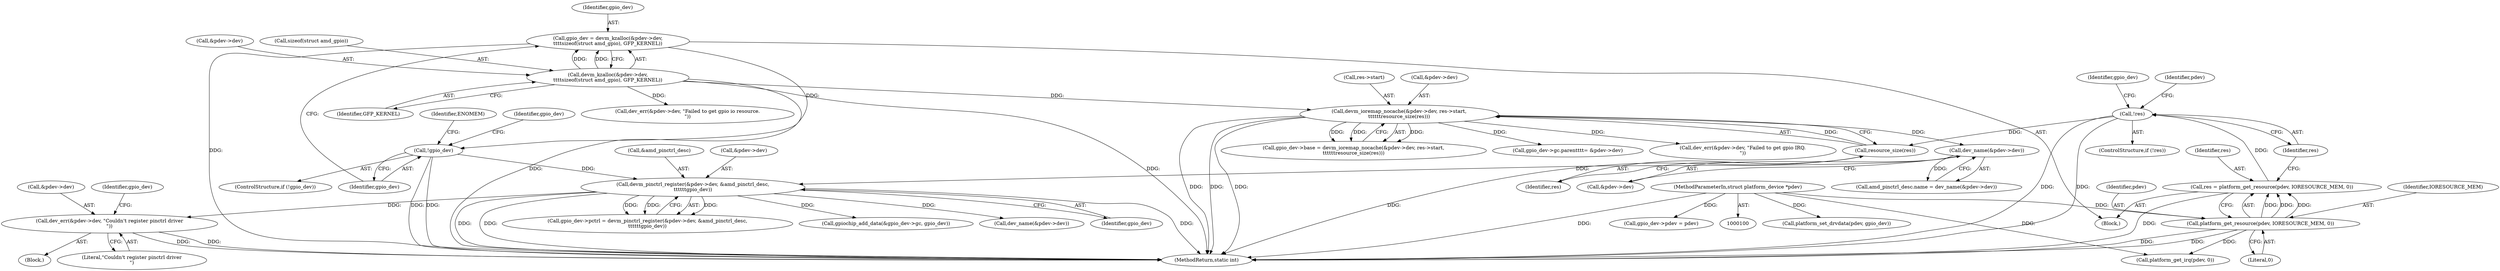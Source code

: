 digraph "0_linux_251e22abde21833b3d29577e4d8c7aaccd650eee@pointer" {
"1000327" [label="(Call,dev_err(&pdev->dev, \"Couldn't register pinctrl driver\n\"))"];
"1000313" [label="(Call,devm_pinctrl_register(&pdev->dev, &amd_pinctrl_desc,\n\t\t\t\t\t\tgpio_dev))"];
"1000304" [label="(Call,dev_name(&pdev->dev))"];
"1000154" [label="(Call,devm_ioremap_nocache(&pdev->dev, res->start,\n\t\t\t\t\t\tresource_size(res)))"];
"1000112" [label="(Call,devm_kzalloc(&pdev->dev,\n\t\t\t\tsizeof(struct amd_gpio), GFP_KERNEL))"];
"1000162" [label="(Call,resource_size(res))"];
"1000138" [label="(Call,!res)"];
"1000131" [label="(Call,res = platform_get_resource(pdev, IORESOURCE_MEM, 0))"];
"1000133" [label="(Call,platform_get_resource(pdev, IORESOURCE_MEM, 0))"];
"1000101" [label="(MethodParameterIn,struct platform_device *pdev)"];
"1000121" [label="(Call,!gpio_dev)"];
"1000110" [label="(Call,gpio_dev = devm_kzalloc(&pdev->dev,\n\t\t\t\tsizeof(struct amd_gpio), GFP_KERNEL))"];
"1000150" [label="(Call,gpio_dev->base = devm_ioremap_nocache(&pdev->dev, res->start,\n\t\t\t\t\t\tresource_size(res)))"];
"1000120" [label="(ControlStructure,if (!gpio_dev))"];
"1000137" [label="(ControlStructure,if (!res))"];
"1000318" [label="(Call,&amd_pinctrl_desc)"];
"1000261" [label="(Call,gpio_dev->gc.parent\t\t\t= &pdev->dev)"];
"1000305" [label="(Call,&pdev->dev)"];
"1000141" [label="(Call,dev_err(&pdev->dev, \"Failed to get gpio io resource.\n\"))"];
"1000121" [label="(Call,!gpio_dev)"];
"1000102" [label="(Block,)"];
"1000162" [label="(Call,resource_size(res))"];
"1000129" [label="(Identifier,gpio_dev)"];
"1000327" [label="(Call,dev_err(&pdev->dev, \"Couldn't register pinctrl driver\n\"))"];
"1000122" [label="(Identifier,gpio_dev)"];
"1000152" [label="(Identifier,gpio_dev)"];
"1000340" [label="(Call,gpiochip_add_data(&gpio_dev->gc, gpio_dev))"];
"1000101" [label="(MethodParameterIn,struct platform_device *pdev)"];
"1000332" [label="(Literal,\"Couldn't register pinctrl driver\n\")"];
"1000119" [label="(Identifier,GFP_KERNEL)"];
"1000300" [label="(Call,amd_pinctrl_desc.name = dev_name(&pdev->dev))"];
"1000304" [label="(Call,dev_name(&pdev->dev))"];
"1000112" [label="(Call,devm_kzalloc(&pdev->dev,\n\t\t\t\tsizeof(struct amd_gpio), GFP_KERNEL))"];
"1000410" [label="(Call,platform_set_drvdata(pdev, gpio_dev))"];
"1000139" [label="(Identifier,res)"];
"1000182" [label="(Call,dev_err(&pdev->dev, \"Failed to get gpio IRQ.\n\"))"];
"1000125" [label="(Identifier,ENOMEM)"];
"1000159" [label="(Call,res->start)"];
"1000163" [label="(Identifier,res)"];
"1000313" [label="(Call,devm_pinctrl_register(&pdev->dev, &amd_pinctrl_desc,\n\t\t\t\t\t\tgpio_dev))"];
"1000336" [label="(Identifier,gpio_dev)"];
"1000174" [label="(Call,platform_get_irq(pdev, 0))"];
"1000136" [label="(Literal,0)"];
"1000131" [label="(Call,res = platform_get_resource(pdev, IORESOURCE_MEM, 0))"];
"1000429" [label="(MethodReturn,static int)"];
"1000132" [label="(Identifier,res)"];
"1000191" [label="(Call,gpio_dev->pdev = pdev)"];
"1000155" [label="(Call,&pdev->dev)"];
"1000133" [label="(Call,platform_get_resource(pdev, IORESOURCE_MEM, 0))"];
"1000328" [label="(Call,&pdev->dev)"];
"1000138" [label="(Call,!res)"];
"1000326" [label="(Block,)"];
"1000357" [label="(Call,dev_name(&pdev->dev))"];
"1000113" [label="(Call,&pdev->dev)"];
"1000134" [label="(Identifier,pdev)"];
"1000111" [label="(Identifier,gpio_dev)"];
"1000314" [label="(Call,&pdev->dev)"];
"1000154" [label="(Call,devm_ioremap_nocache(&pdev->dev, res->start,\n\t\t\t\t\t\tresource_size(res)))"];
"1000135" [label="(Identifier,IORESOURCE_MEM)"];
"1000320" [label="(Identifier,gpio_dev)"];
"1000117" [label="(Call,sizeof(struct amd_gpio))"];
"1000309" [label="(Call,gpio_dev->pctrl = devm_pinctrl_register(&pdev->dev, &amd_pinctrl_desc,\n\t\t\t\t\t\tgpio_dev))"];
"1000144" [label="(Identifier,pdev)"];
"1000110" [label="(Call,gpio_dev = devm_kzalloc(&pdev->dev,\n\t\t\t\tsizeof(struct amd_gpio), GFP_KERNEL))"];
"1000327" -> "1000326"  [label="AST: "];
"1000327" -> "1000332"  [label="CFG: "];
"1000328" -> "1000327"  [label="AST: "];
"1000332" -> "1000327"  [label="AST: "];
"1000336" -> "1000327"  [label="CFG: "];
"1000327" -> "1000429"  [label="DDG: "];
"1000327" -> "1000429"  [label="DDG: "];
"1000313" -> "1000327"  [label="DDG: "];
"1000313" -> "1000309"  [label="AST: "];
"1000313" -> "1000320"  [label="CFG: "];
"1000314" -> "1000313"  [label="AST: "];
"1000318" -> "1000313"  [label="AST: "];
"1000320" -> "1000313"  [label="AST: "];
"1000309" -> "1000313"  [label="CFG: "];
"1000313" -> "1000429"  [label="DDG: "];
"1000313" -> "1000429"  [label="DDG: "];
"1000313" -> "1000429"  [label="DDG: "];
"1000313" -> "1000309"  [label="DDG: "];
"1000313" -> "1000309"  [label="DDG: "];
"1000313" -> "1000309"  [label="DDG: "];
"1000304" -> "1000313"  [label="DDG: "];
"1000121" -> "1000313"  [label="DDG: "];
"1000313" -> "1000340"  [label="DDG: "];
"1000313" -> "1000357"  [label="DDG: "];
"1000304" -> "1000300"  [label="AST: "];
"1000304" -> "1000305"  [label="CFG: "];
"1000305" -> "1000304"  [label="AST: "];
"1000300" -> "1000304"  [label="CFG: "];
"1000304" -> "1000300"  [label="DDG: "];
"1000154" -> "1000304"  [label="DDG: "];
"1000154" -> "1000150"  [label="AST: "];
"1000154" -> "1000162"  [label="CFG: "];
"1000155" -> "1000154"  [label="AST: "];
"1000159" -> "1000154"  [label="AST: "];
"1000162" -> "1000154"  [label="AST: "];
"1000150" -> "1000154"  [label="CFG: "];
"1000154" -> "1000429"  [label="DDG: "];
"1000154" -> "1000429"  [label="DDG: "];
"1000154" -> "1000429"  [label="DDG: "];
"1000154" -> "1000150"  [label="DDG: "];
"1000154" -> "1000150"  [label="DDG: "];
"1000154" -> "1000150"  [label="DDG: "];
"1000112" -> "1000154"  [label="DDG: "];
"1000162" -> "1000154"  [label="DDG: "];
"1000154" -> "1000182"  [label="DDG: "];
"1000154" -> "1000261"  [label="DDG: "];
"1000112" -> "1000110"  [label="AST: "];
"1000112" -> "1000119"  [label="CFG: "];
"1000113" -> "1000112"  [label="AST: "];
"1000117" -> "1000112"  [label="AST: "];
"1000119" -> "1000112"  [label="AST: "];
"1000110" -> "1000112"  [label="CFG: "];
"1000112" -> "1000429"  [label="DDG: "];
"1000112" -> "1000429"  [label="DDG: "];
"1000112" -> "1000110"  [label="DDG: "];
"1000112" -> "1000110"  [label="DDG: "];
"1000112" -> "1000141"  [label="DDG: "];
"1000162" -> "1000163"  [label="CFG: "];
"1000163" -> "1000162"  [label="AST: "];
"1000162" -> "1000429"  [label="DDG: "];
"1000138" -> "1000162"  [label="DDG: "];
"1000138" -> "1000137"  [label="AST: "];
"1000138" -> "1000139"  [label="CFG: "];
"1000139" -> "1000138"  [label="AST: "];
"1000144" -> "1000138"  [label="CFG: "];
"1000152" -> "1000138"  [label="CFG: "];
"1000138" -> "1000429"  [label="DDG: "];
"1000138" -> "1000429"  [label="DDG: "];
"1000131" -> "1000138"  [label="DDG: "];
"1000131" -> "1000102"  [label="AST: "];
"1000131" -> "1000133"  [label="CFG: "];
"1000132" -> "1000131"  [label="AST: "];
"1000133" -> "1000131"  [label="AST: "];
"1000139" -> "1000131"  [label="CFG: "];
"1000131" -> "1000429"  [label="DDG: "];
"1000133" -> "1000131"  [label="DDG: "];
"1000133" -> "1000131"  [label="DDG: "];
"1000133" -> "1000131"  [label="DDG: "];
"1000133" -> "1000136"  [label="CFG: "];
"1000134" -> "1000133"  [label="AST: "];
"1000135" -> "1000133"  [label="AST: "];
"1000136" -> "1000133"  [label="AST: "];
"1000133" -> "1000429"  [label="DDG: "];
"1000133" -> "1000429"  [label="DDG: "];
"1000101" -> "1000133"  [label="DDG: "];
"1000133" -> "1000174"  [label="DDG: "];
"1000101" -> "1000100"  [label="AST: "];
"1000101" -> "1000429"  [label="DDG: "];
"1000101" -> "1000174"  [label="DDG: "];
"1000101" -> "1000191"  [label="DDG: "];
"1000101" -> "1000410"  [label="DDG: "];
"1000121" -> "1000120"  [label="AST: "];
"1000121" -> "1000122"  [label="CFG: "];
"1000122" -> "1000121"  [label="AST: "];
"1000125" -> "1000121"  [label="CFG: "];
"1000129" -> "1000121"  [label="CFG: "];
"1000121" -> "1000429"  [label="DDG: "];
"1000121" -> "1000429"  [label="DDG: "];
"1000110" -> "1000121"  [label="DDG: "];
"1000110" -> "1000102"  [label="AST: "];
"1000111" -> "1000110"  [label="AST: "];
"1000122" -> "1000110"  [label="CFG: "];
"1000110" -> "1000429"  [label="DDG: "];
}

